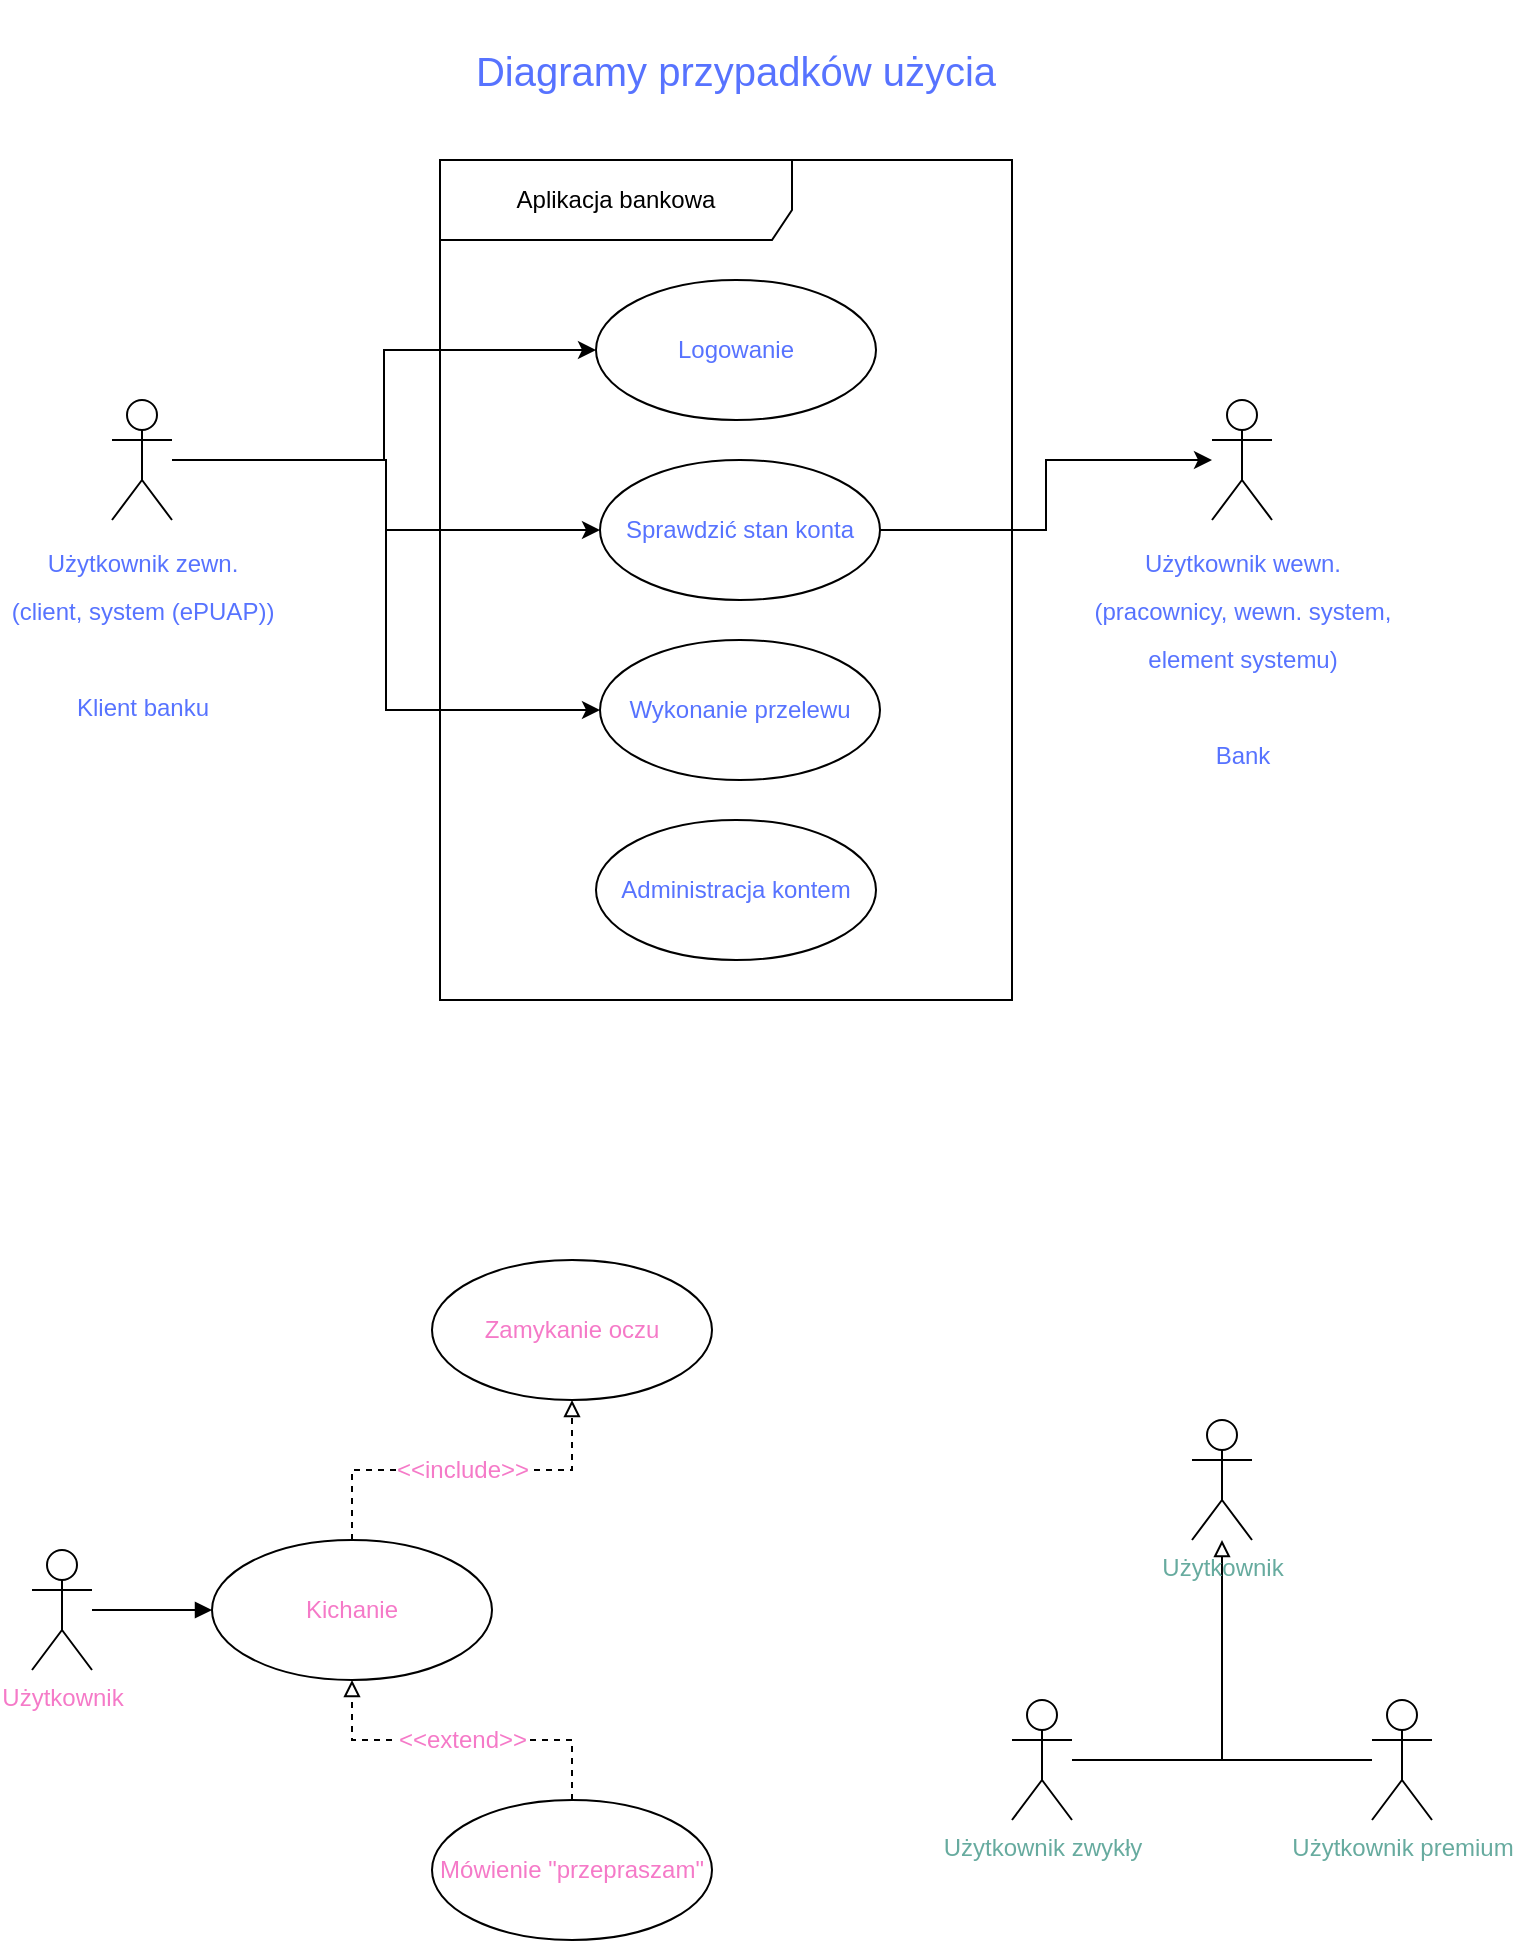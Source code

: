 <mxfile version="20.4.0" type="github">
  <diagram id="HwMOaHkmdxxpqZ9K4Tq0" name="Page-1">
    <mxGraphModel dx="1000" dy="658" grid="1" gridSize="10" guides="1" tooltips="1" connect="1" arrows="1" fold="1" page="1" pageScale="1" pageWidth="827" pageHeight="1169" math="0" shadow="0">
      <root>
        <mxCell id="0" />
        <mxCell id="1" parent="0" />
        <mxCell id="l15-5AjndK2zUUNQ_jJS-1" value="Diagramy przypadków&amp;nbsp;użycia" style="text;html=1;strokeColor=none;fillColor=none;align=center;verticalAlign=middle;whiteSpace=wrap;rounded=0;fontSize=20;fontColor=#5773FF;" vertex="1" parent="1">
          <mxGeometry x="264" y="30" width="296" height="70" as="geometry" />
        </mxCell>
        <mxCell id="l15-5AjndK2zUUNQ_jJS-2" value="Aplikacja bankowa" style="shape=umlFrame;whiteSpace=wrap;html=1;width=176;height=40;" vertex="1" parent="1">
          <mxGeometry x="264" y="110" width="286" height="420" as="geometry" />
        </mxCell>
        <mxCell id="l15-5AjndK2zUUNQ_jJS-15" style="edgeStyle=orthogonalEdgeStyle;rounded=0;orthogonalLoop=1;jettySize=auto;html=1;fontSize=12;fontColor=#5773FF;" edge="1" parent="1" source="l15-5AjndK2zUUNQ_jJS-3" target="l15-5AjndK2zUUNQ_jJS-12">
          <mxGeometry relative="1" as="geometry" />
        </mxCell>
        <mxCell id="l15-5AjndK2zUUNQ_jJS-17" style="edgeStyle=orthogonalEdgeStyle;rounded=0;orthogonalLoop=1;jettySize=auto;html=1;entryX=0;entryY=0.5;entryDx=0;entryDy=0;fontSize=12;fontColor=#5773FF;" edge="1" parent="1" source="l15-5AjndK2zUUNQ_jJS-3" target="l15-5AjndK2zUUNQ_jJS-11">
          <mxGeometry relative="1" as="geometry" />
        </mxCell>
        <mxCell id="l15-5AjndK2zUUNQ_jJS-18" style="edgeStyle=orthogonalEdgeStyle;rounded=0;orthogonalLoop=1;jettySize=auto;html=1;entryX=0;entryY=0.5;entryDx=0;entryDy=0;fontSize=12;fontColor=#5773FF;" edge="1" parent="1" source="l15-5AjndK2zUUNQ_jJS-3" target="l15-5AjndK2zUUNQ_jJS-13">
          <mxGeometry relative="1" as="geometry" />
        </mxCell>
        <mxCell id="l15-5AjndK2zUUNQ_jJS-3" value="&lt;font style=&quot;font-size: 12px;&quot;&gt;Użytkownik zewn. &lt;br style=&quot;font-size: 12px;&quot;&gt;(client, system (ePUAP))&lt;br&gt;&lt;br&gt;Klient banku&lt;br&gt;&lt;/font&gt;" style="shape=umlActor;verticalLabelPosition=bottom;verticalAlign=top;html=1;outlineConnect=0;fontSize=20;fontColor=#5773FF;" vertex="1" parent="1">
          <mxGeometry x="100" y="230" width="30" height="60" as="geometry" />
        </mxCell>
        <mxCell id="l15-5AjndK2zUUNQ_jJS-4" value="&lt;font style=&quot;font-size: 12px;&quot;&gt;Użytkownik wewn. &lt;br style=&quot;font-size: 12px;&quot;&gt;(pracownicy, wewn. system,&lt;br style=&quot;font-size: 12px;&quot;&gt;element systemu)&lt;br&gt;&lt;br&gt;Bank&lt;br&gt;&lt;/font&gt;" style="shape=umlActor;verticalLabelPosition=bottom;verticalAlign=top;html=1;outlineConnect=0;fontSize=20;fontColor=#5773FF;" vertex="1" parent="1">
          <mxGeometry x="650" y="230" width="30" height="60" as="geometry" />
        </mxCell>
        <mxCell id="l15-5AjndK2zUUNQ_jJS-11" value="Logowanie" style="ellipse;whiteSpace=wrap;html=1;fontSize=12;fontColor=#5773FF;" vertex="1" parent="1">
          <mxGeometry x="342" y="170" width="140" height="70" as="geometry" />
        </mxCell>
        <mxCell id="l15-5AjndK2zUUNQ_jJS-21" style="edgeStyle=orthogonalEdgeStyle;rounded=0;orthogonalLoop=1;jettySize=auto;html=1;fontSize=12;fontColor=#5773FF;" edge="1" parent="1" source="l15-5AjndK2zUUNQ_jJS-12" target="l15-5AjndK2zUUNQ_jJS-4">
          <mxGeometry relative="1" as="geometry" />
        </mxCell>
        <mxCell id="l15-5AjndK2zUUNQ_jJS-12" value="Sprawdzić stan konta" style="ellipse;whiteSpace=wrap;html=1;fontSize=12;fontColor=#5773FF;" vertex="1" parent="1">
          <mxGeometry x="344" y="260" width="140" height="70" as="geometry" />
        </mxCell>
        <mxCell id="l15-5AjndK2zUUNQ_jJS-13" value="Wykonanie przelewu" style="ellipse;whiteSpace=wrap;html=1;fontSize=12;fontColor=#5773FF;" vertex="1" parent="1">
          <mxGeometry x="344" y="350" width="140" height="70" as="geometry" />
        </mxCell>
        <mxCell id="l15-5AjndK2zUUNQ_jJS-20" value="Administracja kontem" style="ellipse;whiteSpace=wrap;html=1;fontSize=12;fontColor=#5773FF;" vertex="1" parent="1">
          <mxGeometry x="342" y="440" width="140" height="70" as="geometry" />
        </mxCell>
        <mxCell id="l15-5AjndK2zUUNQ_jJS-27" style="edgeStyle=orthogonalEdgeStyle;rounded=0;orthogonalLoop=1;jettySize=auto;html=1;fontSize=12;fontColor=#67AB9F;endArrow=none;endFill=0;" edge="1" parent="1" source="l15-5AjndK2zUUNQ_jJS-22" target="l15-5AjndK2zUUNQ_jJS-23">
          <mxGeometry relative="1" as="geometry" />
        </mxCell>
        <mxCell id="l15-5AjndK2zUUNQ_jJS-22" value="Użytkownik zwykły" style="shape=umlActor;verticalLabelPosition=bottom;verticalAlign=top;html=1;outlineConnect=0;fontSize=12;fontColor=#67AB9F;" vertex="1" parent="1">
          <mxGeometry x="550" y="880" width="30" height="60" as="geometry" />
        </mxCell>
        <mxCell id="l15-5AjndK2zUUNQ_jJS-23" value="Użytkownik premium" style="shape=umlActor;verticalLabelPosition=bottom;verticalAlign=top;html=1;outlineConnect=0;fontSize=12;fontColor=#67AB9F;" vertex="1" parent="1">
          <mxGeometry x="730" y="880" width="30" height="60" as="geometry" />
        </mxCell>
        <mxCell id="l15-5AjndK2zUUNQ_jJS-28" style="edgeStyle=orthogonalEdgeStyle;rounded=0;orthogonalLoop=1;jettySize=auto;html=1;fontSize=12;fontColor=#67AB9F;endArrow=none;endFill=0;startArrow=block;startFill=0;" edge="1" parent="1" source="l15-5AjndK2zUUNQ_jJS-24">
          <mxGeometry relative="1" as="geometry">
            <mxPoint x="655.0" y="910" as="targetPoint" />
          </mxGeometry>
        </mxCell>
        <mxCell id="l15-5AjndK2zUUNQ_jJS-24" value="Użytkownik" style="shape=umlActor;verticalLabelPosition=bottom;verticalAlign=top;html=1;outlineConnect=0;fontSize=12;fontColor=#67AB9F;" vertex="1" parent="1">
          <mxGeometry x="640" y="740" width="30" height="60" as="geometry" />
        </mxCell>
        <mxCell id="l15-5AjndK2zUUNQ_jJS-32" value="&amp;lt;&amp;lt;include&amp;gt;&amp;gt;" style="edgeStyle=orthogonalEdgeStyle;rounded=0;orthogonalLoop=1;jettySize=auto;html=1;fontSize=12;fontColor=#F57AC8;startArrow=none;startFill=0;endArrow=block;endFill=0;dashed=1;" edge="1" parent="1" source="l15-5AjndK2zUUNQ_jJS-29" target="l15-5AjndK2zUUNQ_jJS-30">
          <mxGeometry relative="1" as="geometry" />
        </mxCell>
        <mxCell id="l15-5AjndK2zUUNQ_jJS-29" value="Kichanie" style="ellipse;whiteSpace=wrap;html=1;fontSize=12;fontColor=#F57AC8;" vertex="1" parent="1">
          <mxGeometry x="150" y="800" width="140" height="70" as="geometry" />
        </mxCell>
        <mxCell id="l15-5AjndK2zUUNQ_jJS-30" value="Zamykanie oczu" style="ellipse;whiteSpace=wrap;html=1;fontSize=12;fontColor=#F57AC8;" vertex="1" parent="1">
          <mxGeometry x="260" y="660" width="140" height="70" as="geometry" />
        </mxCell>
        <mxCell id="l15-5AjndK2zUUNQ_jJS-33" value="&amp;lt;&amp;lt;extend&amp;gt;&amp;gt;" style="edgeStyle=orthogonalEdgeStyle;rounded=0;orthogonalLoop=1;jettySize=auto;html=1;entryX=0.5;entryY=1;entryDx=0;entryDy=0;dashed=1;fontSize=12;fontColor=#F57AC8;startArrow=none;startFill=0;endArrow=block;endFill=0;" edge="1" parent="1" source="l15-5AjndK2zUUNQ_jJS-31" target="l15-5AjndK2zUUNQ_jJS-29">
          <mxGeometry relative="1" as="geometry" />
        </mxCell>
        <mxCell id="l15-5AjndK2zUUNQ_jJS-31" value="Mówienie &quot;przepraszam&quot;" style="ellipse;whiteSpace=wrap;html=1;fontSize=12;fontColor=#F57AC8;" vertex="1" parent="1">
          <mxGeometry x="260" y="930" width="140" height="70" as="geometry" />
        </mxCell>
        <mxCell id="l15-5AjndK2zUUNQ_jJS-35" style="edgeStyle=orthogonalEdgeStyle;rounded=0;orthogonalLoop=1;jettySize=auto;html=1;entryX=0;entryY=0.5;entryDx=0;entryDy=0;fontSize=12;fontColor=#F57AC8;startArrow=none;startFill=0;endArrow=block;endFill=1;" edge="1" parent="1" source="l15-5AjndK2zUUNQ_jJS-34" target="l15-5AjndK2zUUNQ_jJS-29">
          <mxGeometry relative="1" as="geometry" />
        </mxCell>
        <mxCell id="l15-5AjndK2zUUNQ_jJS-34" value="&lt;font color=&quot;#f57ac8&quot;&gt;Użytkownik&lt;/font&gt;" style="shape=umlActor;verticalLabelPosition=bottom;verticalAlign=top;html=1;outlineConnect=0;fontSize=12;fontColor=#67AB9F;" vertex="1" parent="1">
          <mxGeometry x="60" y="805" width="30" height="60" as="geometry" />
        </mxCell>
      </root>
    </mxGraphModel>
  </diagram>
</mxfile>
